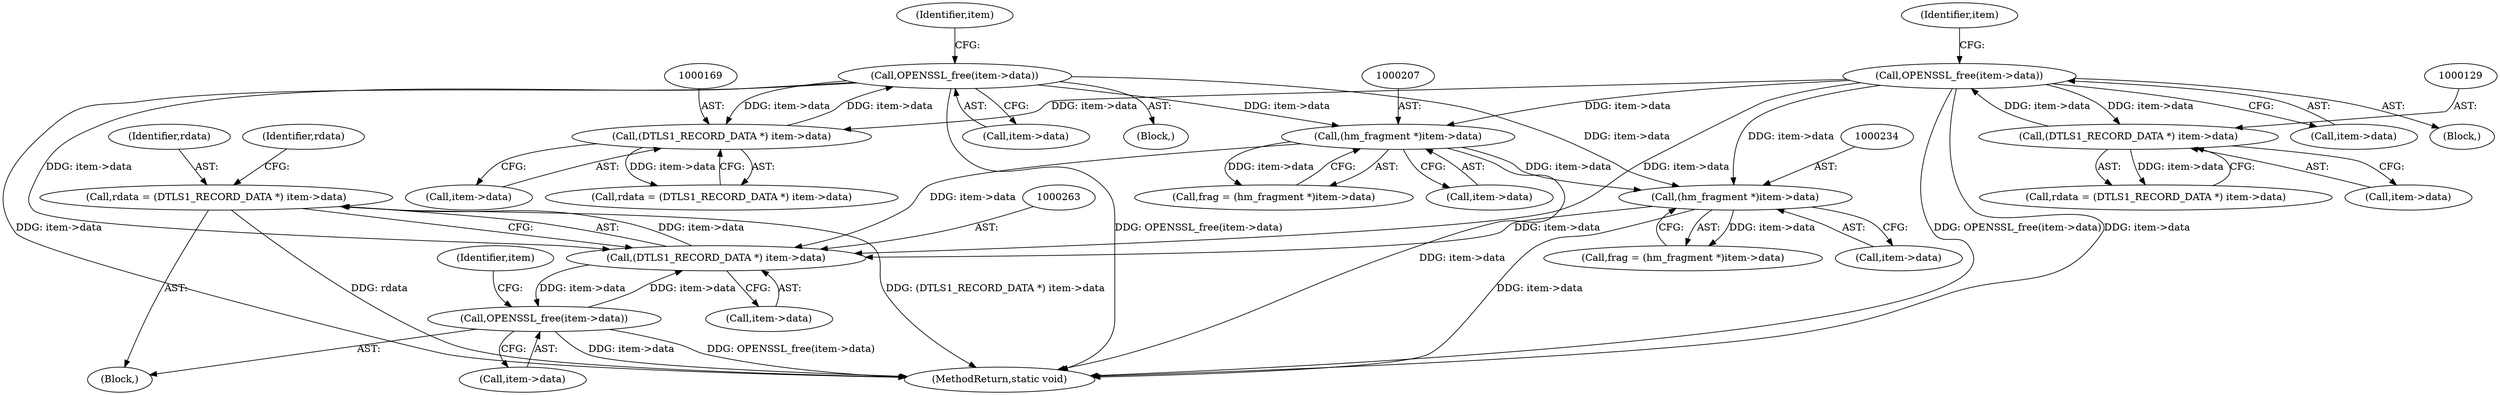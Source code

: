 digraph "0_openssl_470990fee0182566d439ef7e82d1abf18b7085d7@pointer" {
"1000260" [label="(Call,rdata = (DTLS1_RECORD_DATA *) item->data)"];
"1000262" [label="(Call,(DTLS1_RECORD_DATA *) item->data)"];
"1000186" [label="(Call,OPENSSL_free(item->data))"];
"1000168" [label="(Call,(DTLS1_RECORD_DATA *) item->data)"];
"1000146" [label="(Call,OPENSSL_free(item->data))"];
"1000128" [label="(Call,(DTLS1_RECORD_DATA *) item->data)"];
"1000233" [label="(Call,(hm_fragment *)item->data)"];
"1000206" [label="(Call,(hm_fragment *)item->data)"];
"1000280" [label="(Call,OPENSSL_free(item->data))"];
"1000285" [label="(Identifier,item)"];
"1000128" [label="(Call,(DTLS1_RECORD_DATA *) item->data)"];
"1000208" [label="(Call,item->data)"];
"1000170" [label="(Call,item->data)"];
"1000166" [label="(Call,rdata = (DTLS1_RECORD_DATA *) item->data)"];
"1000151" [label="(Identifier,item)"];
"1000270" [label="(Identifier,rdata)"];
"1000147" [label="(Call,item->data)"];
"1000281" [label="(Call,item->data)"];
"1000261" [label="(Identifier,rdata)"];
"1000130" [label="(Call,item->data)"];
"1000233" [label="(Call,(hm_fragment *)item->data)"];
"1000235" [label="(Call,item->data)"];
"1000187" [label="(Call,item->data)"];
"1000126" [label="(Call,rdata = (DTLS1_RECORD_DATA *) item->data)"];
"1000191" [label="(Identifier,item)"];
"1000280" [label="(Call,OPENSSL_free(item->data))"];
"1000231" [label="(Call,frag = (hm_fragment *)item->data)"];
"1000260" [label="(Call,rdata = (DTLS1_RECORD_DATA *) item->data)"];
"1000204" [label="(Call,frag = (hm_fragment *)item->data)"];
"1000165" [label="(Block,)"];
"1000264" [label="(Call,item->data)"];
"1000262" [label="(Call,(DTLS1_RECORD_DATA *) item->data)"];
"1000146" [label="(Call,OPENSSL_free(item->data))"];
"1000125" [label="(Block,)"];
"1000206" [label="(Call,(hm_fragment *)item->data)"];
"1000168" [label="(Call,(DTLS1_RECORD_DATA *) item->data)"];
"1000259" [label="(Block,)"];
"1000286" [label="(MethodReturn,static void)"];
"1000186" [label="(Call,OPENSSL_free(item->data))"];
"1000260" -> "1000259"  [label="AST: "];
"1000260" -> "1000262"  [label="CFG: "];
"1000261" -> "1000260"  [label="AST: "];
"1000262" -> "1000260"  [label="AST: "];
"1000270" -> "1000260"  [label="CFG: "];
"1000260" -> "1000286"  [label="DDG: (DTLS1_RECORD_DATA *) item->data"];
"1000260" -> "1000286"  [label="DDG: rdata"];
"1000262" -> "1000260"  [label="DDG: item->data"];
"1000262" -> "1000264"  [label="CFG: "];
"1000263" -> "1000262"  [label="AST: "];
"1000264" -> "1000262"  [label="AST: "];
"1000186" -> "1000262"  [label="DDG: item->data"];
"1000233" -> "1000262"  [label="DDG: item->data"];
"1000206" -> "1000262"  [label="DDG: item->data"];
"1000280" -> "1000262"  [label="DDG: item->data"];
"1000146" -> "1000262"  [label="DDG: item->data"];
"1000262" -> "1000280"  [label="DDG: item->data"];
"1000186" -> "1000165"  [label="AST: "];
"1000186" -> "1000187"  [label="CFG: "];
"1000187" -> "1000186"  [label="AST: "];
"1000191" -> "1000186"  [label="CFG: "];
"1000186" -> "1000286"  [label="DDG: item->data"];
"1000186" -> "1000286"  [label="DDG: OPENSSL_free(item->data)"];
"1000186" -> "1000168"  [label="DDG: item->data"];
"1000168" -> "1000186"  [label="DDG: item->data"];
"1000186" -> "1000206"  [label="DDG: item->data"];
"1000186" -> "1000233"  [label="DDG: item->data"];
"1000168" -> "1000166"  [label="AST: "];
"1000168" -> "1000170"  [label="CFG: "];
"1000169" -> "1000168"  [label="AST: "];
"1000170" -> "1000168"  [label="AST: "];
"1000166" -> "1000168"  [label="CFG: "];
"1000168" -> "1000166"  [label="DDG: item->data"];
"1000146" -> "1000168"  [label="DDG: item->data"];
"1000146" -> "1000125"  [label="AST: "];
"1000146" -> "1000147"  [label="CFG: "];
"1000147" -> "1000146"  [label="AST: "];
"1000151" -> "1000146"  [label="CFG: "];
"1000146" -> "1000286"  [label="DDG: OPENSSL_free(item->data)"];
"1000146" -> "1000286"  [label="DDG: item->data"];
"1000146" -> "1000128"  [label="DDG: item->data"];
"1000128" -> "1000146"  [label="DDG: item->data"];
"1000146" -> "1000206"  [label="DDG: item->data"];
"1000146" -> "1000233"  [label="DDG: item->data"];
"1000128" -> "1000126"  [label="AST: "];
"1000128" -> "1000130"  [label="CFG: "];
"1000129" -> "1000128"  [label="AST: "];
"1000130" -> "1000128"  [label="AST: "];
"1000126" -> "1000128"  [label="CFG: "];
"1000128" -> "1000126"  [label="DDG: item->data"];
"1000233" -> "1000231"  [label="AST: "];
"1000233" -> "1000235"  [label="CFG: "];
"1000234" -> "1000233"  [label="AST: "];
"1000235" -> "1000233"  [label="AST: "];
"1000231" -> "1000233"  [label="CFG: "];
"1000233" -> "1000286"  [label="DDG: item->data"];
"1000233" -> "1000231"  [label="DDG: item->data"];
"1000206" -> "1000233"  [label="DDG: item->data"];
"1000206" -> "1000204"  [label="AST: "];
"1000206" -> "1000208"  [label="CFG: "];
"1000207" -> "1000206"  [label="AST: "];
"1000208" -> "1000206"  [label="AST: "];
"1000204" -> "1000206"  [label="CFG: "];
"1000206" -> "1000286"  [label="DDG: item->data"];
"1000206" -> "1000204"  [label="DDG: item->data"];
"1000280" -> "1000259"  [label="AST: "];
"1000280" -> "1000281"  [label="CFG: "];
"1000281" -> "1000280"  [label="AST: "];
"1000285" -> "1000280"  [label="CFG: "];
"1000280" -> "1000286"  [label="DDG: OPENSSL_free(item->data)"];
"1000280" -> "1000286"  [label="DDG: item->data"];
}
